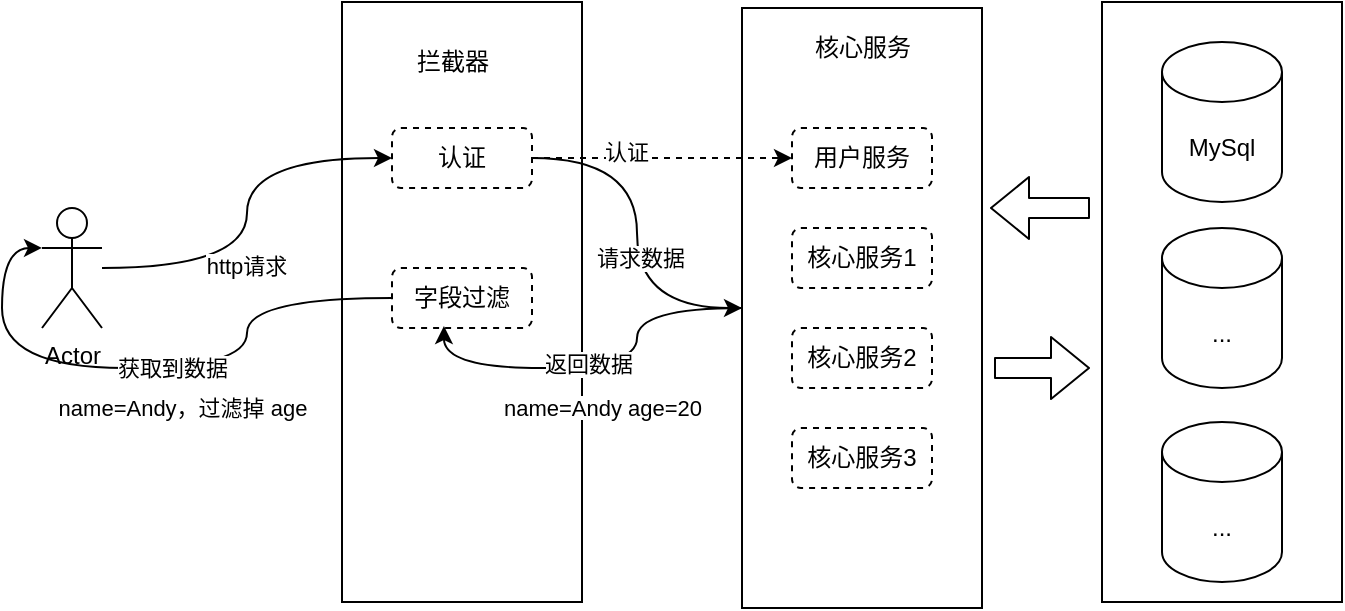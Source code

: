 <mxfile version="14.6.12" type="github">
  <diagram id="ABEOSID_SHD5qHv0914J" name="第 1 页">
    <mxGraphModel dx="1127" dy="771" grid="1" gridSize="10" guides="1" tooltips="1" connect="1" arrows="1" fold="1" page="1" pageScale="1" pageWidth="827" pageHeight="1169" math="0" shadow="0">
      <root>
        <mxCell id="0" />
        <mxCell id="1" parent="0" />
        <mxCell id="ohyRv_92SgE4qDxSToRl-28" value="" style="rounded=0;whiteSpace=wrap;html=1;" vertex="1" parent="1">
          <mxGeometry x="590" y="210" width="120" height="300" as="geometry" />
        </mxCell>
        <mxCell id="ohyRv_92SgE4qDxSToRl-20" value="" style="rounded=0;whiteSpace=wrap;html=1;" vertex="1" parent="1">
          <mxGeometry x="210" y="210" width="120" height="300" as="geometry" />
        </mxCell>
        <mxCell id="ohyRv_92SgE4qDxSToRl-55" style="edgeStyle=orthogonalEdgeStyle;curved=1;rounded=0;orthogonalLoop=1;jettySize=auto;html=1;entryX=0;entryY=0.333;entryDx=0;entryDy=0;entryPerimeter=0;" edge="1" parent="1" source="ohyRv_92SgE4qDxSToRl-16" target="ohyRv_92SgE4qDxSToRl-19">
          <mxGeometry relative="1" as="geometry" />
        </mxCell>
        <mxCell id="ohyRv_92SgE4qDxSToRl-56" value="获取到数据" style="edgeLabel;html=1;align=center;verticalAlign=middle;resizable=0;points=[];" vertex="1" connectable="0" parent="ohyRv_92SgE4qDxSToRl-55">
          <mxGeometry x="-0.065" relative="1" as="geometry">
            <mxPoint as="offset" />
          </mxGeometry>
        </mxCell>
        <mxCell id="ohyRv_92SgE4qDxSToRl-16" value="字段过滤" style="rounded=1;whiteSpace=wrap;html=1;dashed=1;" vertex="1" parent="1">
          <mxGeometry x="235" y="343" width="70" height="30" as="geometry" />
        </mxCell>
        <mxCell id="ohyRv_92SgE4qDxSToRl-44" style="edgeStyle=orthogonalEdgeStyle;rounded=0;orthogonalLoop=1;jettySize=auto;html=1;entryX=0;entryY=0.5;entryDx=0;entryDy=0;curved=1;" edge="1" parent="1" source="ohyRv_92SgE4qDxSToRl-19" target="ohyRv_92SgE4qDxSToRl-43">
          <mxGeometry relative="1" as="geometry" />
        </mxCell>
        <mxCell id="ohyRv_92SgE4qDxSToRl-45" value="http请求" style="edgeLabel;html=1;align=center;verticalAlign=middle;resizable=0;points=[];" vertex="1" connectable="0" parent="ohyRv_92SgE4qDxSToRl-44">
          <mxGeometry x="-0.263" y="1" relative="1" as="geometry">
            <mxPoint as="offset" />
          </mxGeometry>
        </mxCell>
        <mxCell id="ohyRv_92SgE4qDxSToRl-19" value="Actor" style="shape=umlActor;verticalLabelPosition=bottom;verticalAlign=top;html=1;outlineConnect=0;" vertex="1" parent="1">
          <mxGeometry x="60" y="313" width="30" height="60" as="geometry" />
        </mxCell>
        <mxCell id="ohyRv_92SgE4qDxSToRl-22" value="拦截器" style="text;html=1;align=center;verticalAlign=middle;resizable=0;points=[];autosize=1;strokeColor=none;" vertex="1" parent="1">
          <mxGeometry x="240" y="230" width="50" height="20" as="geometry" />
        </mxCell>
        <mxCell id="ohyRv_92SgE4qDxSToRl-24" value="..." style="shape=cylinder3;whiteSpace=wrap;html=1;boundedLbl=1;backgroundOutline=1;size=15;" vertex="1" parent="1">
          <mxGeometry x="620" y="323" width="60" height="80" as="geometry" />
        </mxCell>
        <mxCell id="ohyRv_92SgE4qDxSToRl-25" value="MySql" style="shape=cylinder3;whiteSpace=wrap;html=1;boundedLbl=1;backgroundOutline=1;size=15;" vertex="1" parent="1">
          <mxGeometry x="620" y="230" width="60" height="80" as="geometry" />
        </mxCell>
        <mxCell id="ohyRv_92SgE4qDxSToRl-26" value="..." style="shape=cylinder3;whiteSpace=wrap;html=1;boundedLbl=1;backgroundOutline=1;size=15;" vertex="1" parent="1">
          <mxGeometry x="620" y="420" width="60" height="80" as="geometry" />
        </mxCell>
        <mxCell id="ohyRv_92SgE4qDxSToRl-52" style="edgeStyle=orthogonalEdgeStyle;curved=1;rounded=0;orthogonalLoop=1;jettySize=auto;html=1;entryX=0.371;entryY=0.967;entryDx=0;entryDy=0;entryPerimeter=0;" edge="1" parent="1" source="ohyRv_92SgE4qDxSToRl-36" target="ohyRv_92SgE4qDxSToRl-16">
          <mxGeometry relative="1" as="geometry" />
        </mxCell>
        <mxCell id="ohyRv_92SgE4qDxSToRl-53" value="返回数据" style="edgeLabel;html=1;align=center;verticalAlign=middle;resizable=0;points=[];" vertex="1" connectable="0" parent="ohyRv_92SgE4qDxSToRl-52">
          <mxGeometry x="0.07" y="-2" relative="1" as="geometry">
            <mxPoint as="offset" />
          </mxGeometry>
        </mxCell>
        <mxCell id="ohyRv_92SgE4qDxSToRl-36" value="" style="rounded=0;whiteSpace=wrap;html=1;" vertex="1" parent="1">
          <mxGeometry x="410" y="213" width="120" height="300" as="geometry" />
        </mxCell>
        <mxCell id="ohyRv_92SgE4qDxSToRl-37" value="核心服务" style="text;html=1;align=center;verticalAlign=middle;resizable=0;points=[];autosize=1;strokeColor=none;" vertex="1" parent="1">
          <mxGeometry x="440" y="223" width="60" height="20" as="geometry" />
        </mxCell>
        <mxCell id="ohyRv_92SgE4qDxSToRl-38" value="用户服务" style="rounded=1;whiteSpace=wrap;html=1;dashed=1;" vertex="1" parent="1">
          <mxGeometry x="435" y="273" width="70" height="30" as="geometry" />
        </mxCell>
        <mxCell id="ohyRv_92SgE4qDxSToRl-39" value="核心服务1" style="rounded=1;whiteSpace=wrap;html=1;dashed=1;" vertex="1" parent="1">
          <mxGeometry x="435" y="323" width="70" height="30" as="geometry" />
        </mxCell>
        <mxCell id="ohyRv_92SgE4qDxSToRl-40" value="核心服务2" style="rounded=1;whiteSpace=wrap;html=1;dashed=1;" vertex="1" parent="1">
          <mxGeometry x="435" y="373" width="70" height="30" as="geometry" />
        </mxCell>
        <mxCell id="ohyRv_92SgE4qDxSToRl-41" value="核心服务3" style="rounded=1;whiteSpace=wrap;html=1;dashed=1;" vertex="1" parent="1">
          <mxGeometry x="435" y="423" width="70" height="30" as="geometry" />
        </mxCell>
        <mxCell id="ohyRv_92SgE4qDxSToRl-48" style="edgeStyle=orthogonalEdgeStyle;rounded=0;orthogonalLoop=1;jettySize=auto;html=1;entryX=0;entryY=0.5;entryDx=0;entryDy=0;dashed=1;" edge="1" parent="1" source="ohyRv_92SgE4qDxSToRl-43" target="ohyRv_92SgE4qDxSToRl-38">
          <mxGeometry relative="1" as="geometry" />
        </mxCell>
        <mxCell id="ohyRv_92SgE4qDxSToRl-49" value="认证" style="edgeLabel;html=1;align=center;verticalAlign=middle;resizable=0;points=[];" vertex="1" connectable="0" parent="ohyRv_92SgE4qDxSToRl-48">
          <mxGeometry x="-0.277" y="3" relative="1" as="geometry">
            <mxPoint as="offset" />
          </mxGeometry>
        </mxCell>
        <mxCell id="ohyRv_92SgE4qDxSToRl-50" style="edgeStyle=orthogonalEdgeStyle;rounded=0;orthogonalLoop=1;jettySize=auto;html=1;entryX=0;entryY=0.5;entryDx=0;entryDy=0;elbow=vertical;curved=1;" edge="1" parent="1" source="ohyRv_92SgE4qDxSToRl-43" target="ohyRv_92SgE4qDxSToRl-36">
          <mxGeometry relative="1" as="geometry" />
        </mxCell>
        <mxCell id="ohyRv_92SgE4qDxSToRl-51" value="请求数据" style="edgeLabel;html=1;align=center;verticalAlign=middle;resizable=0;points=[];" vertex="1" connectable="0" parent="ohyRv_92SgE4qDxSToRl-50">
          <mxGeometry x="0.139" y="1" relative="1" as="geometry">
            <mxPoint as="offset" />
          </mxGeometry>
        </mxCell>
        <mxCell id="ohyRv_92SgE4qDxSToRl-43" value="认证" style="rounded=1;whiteSpace=wrap;html=1;dashed=1;" vertex="1" parent="1">
          <mxGeometry x="235" y="273" width="70" height="30" as="geometry" />
        </mxCell>
        <mxCell id="ohyRv_92SgE4qDxSToRl-54" value="&lt;span style=&quot;font-size: 11px ; background-color: rgb(255 , 255 , 255)&quot;&gt;name=Andy age=20&lt;/span&gt;" style="text;html=1;align=center;verticalAlign=middle;resizable=0;points=[];autosize=1;strokeColor=none;" vertex="1" parent="1">
          <mxGeometry x="280" y="403" width="120" height="20" as="geometry" />
        </mxCell>
        <mxCell id="ohyRv_92SgE4qDxSToRl-57" value="&lt;span style=&quot;font-size: 11px ; background-color: rgb(255 , 255 , 255)&quot;&gt;name=Andy，过滤掉 age&lt;/span&gt;" style="text;html=1;align=center;verticalAlign=middle;resizable=0;points=[];autosize=1;strokeColor=none;" vertex="1" parent="1">
          <mxGeometry x="55" y="403" width="150" height="20" as="geometry" />
        </mxCell>
        <mxCell id="ohyRv_92SgE4qDxSToRl-61" value="" style="shape=flexArrow;endArrow=classic;html=1;" edge="1" parent="1">
          <mxGeometry width="50" height="50" relative="1" as="geometry">
            <mxPoint x="536" y="393" as="sourcePoint" />
            <mxPoint x="584" y="393" as="targetPoint" />
          </mxGeometry>
        </mxCell>
        <mxCell id="ohyRv_92SgE4qDxSToRl-63" value="" style="shape=flexArrow;endArrow=classic;html=1;entryX=1.017;entryY=0.46;entryDx=0;entryDy=0;entryPerimeter=0;" edge="1" parent="1">
          <mxGeometry width="50" height="50" relative="1" as="geometry">
            <mxPoint x="584" y="313" as="sourcePoint" />
            <mxPoint x="534" y="313" as="targetPoint" />
          </mxGeometry>
        </mxCell>
      </root>
    </mxGraphModel>
  </diagram>
</mxfile>
